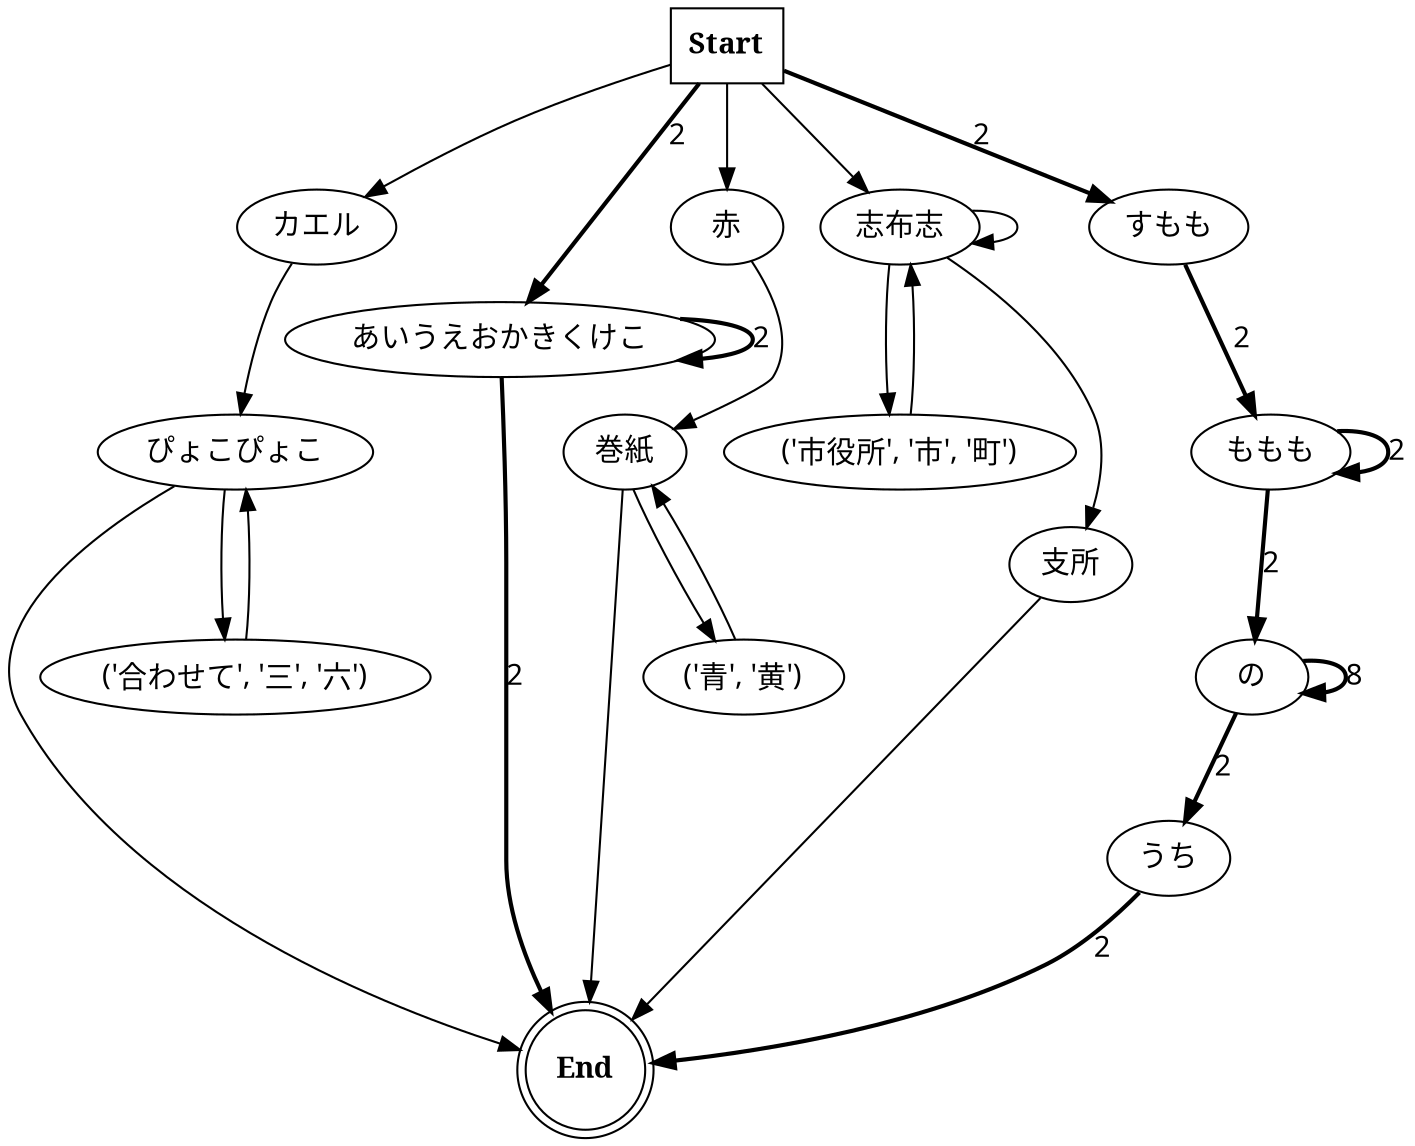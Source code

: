 digraph G {
	graph [charset="UTF-8"]
	node [fontname="MS UI Gothic"]
	edge [fontname="MS UI Gothic"]
		"0Start" [label=Start fontname=bold shape=box]
		End1 [label=End fontname=bold shape=doublecircle]
			"巻紙" -> "('青', '黄')" [label="" style=""]
			"0Start" -> "カエル" [label="" style=""]
			"0Start" -> "あいうえおかきくけこ" [label=2 style=bold]
			"0Start" -> "赤" [label="" style=""]
			"あいうえおかきくけこ" -> "あいうえおかきくけこ" [label=2 style=bold]
			"ぴょこぴょこ" -> "('合わせて', '三', '六')" [label="" style=""]
			"支所" -> End1 [label="" style=""]
			"('市役所', '市', '町')" -> "志布志" [label="" style=""]
			"ぴょこぴょこ" -> End1 [label="" style=""]
			"志布志" -> "('市役所', '市', '町')" [label="" style=""]
			"0Start" -> "すもも" [label=2 style=bold]
			"('青', '黄')" -> "巻紙" [label="" style=""]
			"すもも" -> "ももも" [label=2 style=bold]
			"志布志" -> "志布志" [label="" style=""]
			"うち" -> End1 [label=2 style=bold]
			"巻紙" -> End1 [label="" style=""]
			"0Start" -> "志布志" [label="" style=""]
			"('合わせて', '三', '六')" -> "ぴょこぴょこ" [label="" style=""]
			"あいうえおかきくけこ" -> End1 [label=2 style=bold]
			"志布志" -> "支所" [label="" style=""]
			"赤" -> "巻紙" [label="" style=""]
			"ももも" -> "ももも" [label=2 style=bold]
			"の" -> "の" [label=8 style=bold]
			"ももも" -> "の" [label=2 style=bold]
			"カエル" -> "ぴょこぴょこ" [label="" style=""]
			"の" -> "うち" [label=2 style=bold]
}